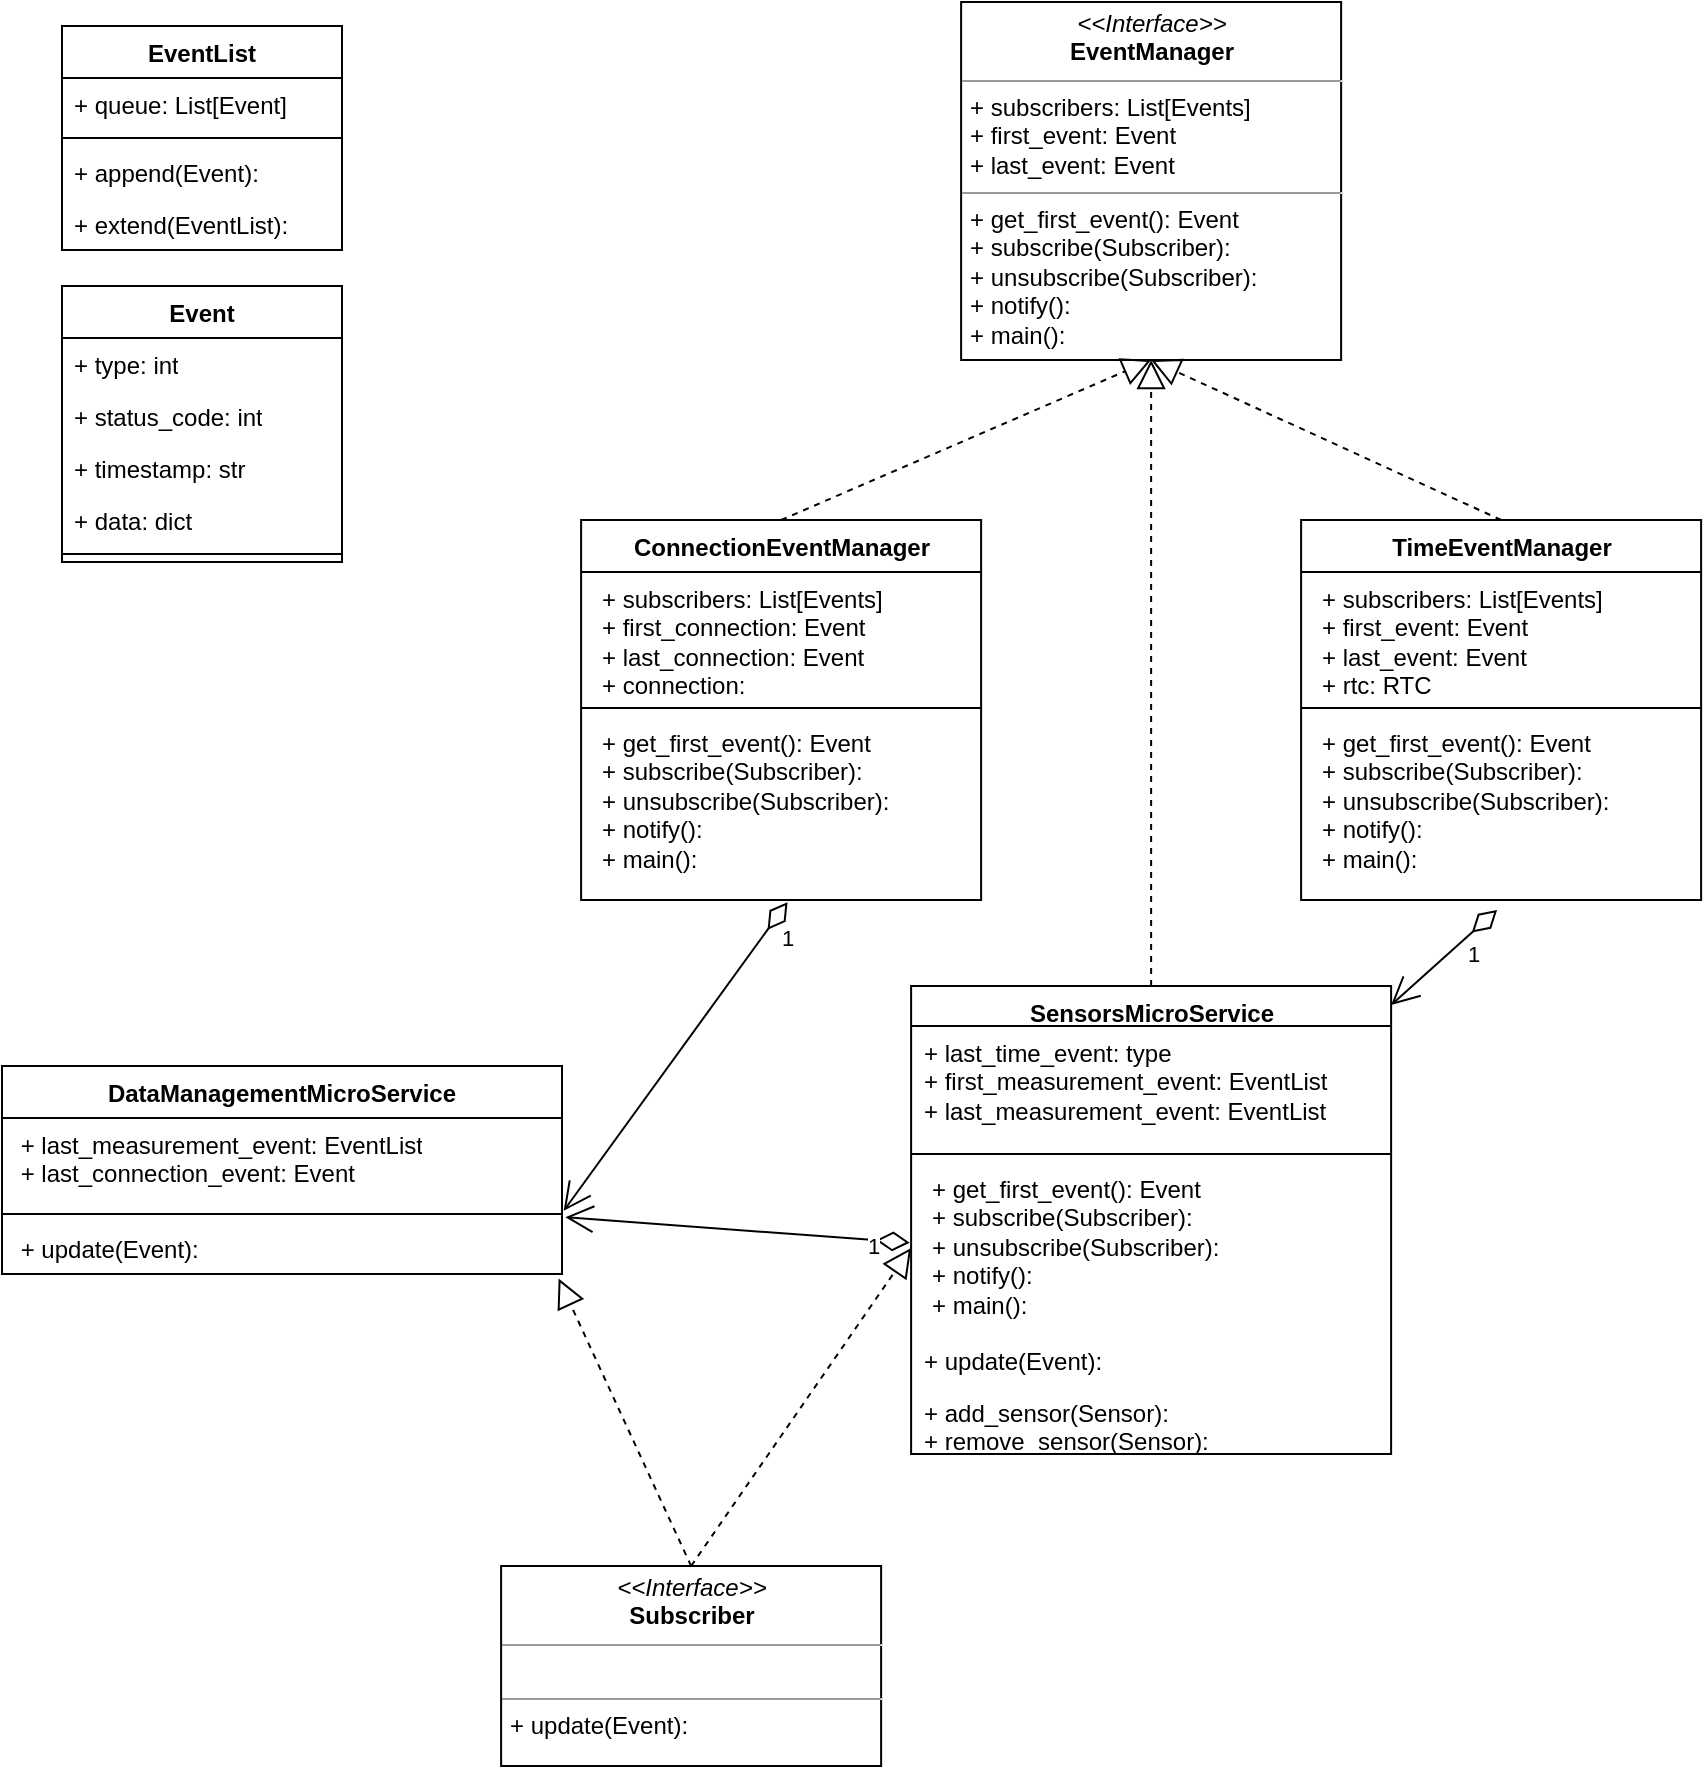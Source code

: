 <mxfile version="22.1.7" type="device">
  <diagram name="Page-1" id="AkYISrHaNfTUQQ3MHmil">
    <mxGraphModel dx="966" dy="693" grid="1" gridSize="10" guides="1" tooltips="1" connect="1" arrows="1" fold="1" page="1" pageScale="1" pageWidth="850" pageHeight="1100" math="0" shadow="0">
      <root>
        <mxCell id="0" />
        <mxCell id="1" parent="0" />
        <mxCell id="Dldf0S_5VanwXCT5Viiu-5" value="&lt;p style=&quot;margin:0px;margin-top:4px;text-align:center;&quot;&gt;&lt;i&gt;&amp;lt;&amp;lt;Interface&amp;gt;&amp;gt;&lt;/i&gt;&lt;br&gt;&lt;b&gt;EventManager&lt;/b&gt;&lt;/p&gt;&lt;hr size=&quot;1&quot;&gt;&lt;p style=&quot;margin:0px;margin-left:4px;&quot;&gt;+ subscribers: List[Events]&lt;br&gt;&lt;/p&gt;&lt;p style=&quot;margin:0px;margin-left:4px;&quot;&gt;+ first_event: Event&lt;br&gt;+ last_event: Event&lt;/p&gt;&lt;hr size=&quot;1&quot;&gt;&lt;p style=&quot;margin:0px;margin-left:4px;&quot;&gt;+ get_first_event(): Event&lt;br&gt;+ subscribe(Subscriber):&amp;nbsp;&lt;br&gt;+ unsubscribe(Subscriber):&amp;nbsp;&lt;br&gt;+ notify():&amp;nbsp;&lt;br&gt;&lt;/p&gt;&lt;p style=&quot;margin:0px;margin-left:4px;&quot;&gt;+ main():&lt;/p&gt;" style="verticalAlign=top;align=left;overflow=fill;fontSize=12;fontFamily=Helvetica;html=1;whiteSpace=wrap;" parent="1" vertex="1">
          <mxGeometry x="479.56" y="48" width="190" height="179" as="geometry" />
        </mxCell>
        <mxCell id="Dldf0S_5VanwXCT5Viiu-6" value="TimeEventManager" style="swimlane;fontStyle=1;align=center;verticalAlign=top;childLayout=stackLayout;horizontal=1;startSize=26;horizontalStack=0;resizeParent=1;resizeParentMax=0;resizeLast=0;collapsible=1;marginBottom=0;whiteSpace=wrap;html=1;" parent="1" vertex="1">
          <mxGeometry x="649.56" y="307" width="200" height="190" as="geometry" />
        </mxCell>
        <mxCell id="Dldf0S_5VanwXCT5Viiu-7" value="&lt;p style=&quot;border-color: var(--border-color); margin: 0px 0px 0px 4px;&quot;&gt;+ subscribers: List[Events]&lt;br style=&quot;border-color: var(--border-color);&quot;&gt;&lt;/p&gt;&lt;p style=&quot;border-color: var(--border-color); margin: 0px 0px 0px 4px;&quot;&gt;+ first_event: Event&lt;br style=&quot;border-color: var(--border-color);&quot;&gt;+ last_event: Event&lt;/p&gt;&lt;p style=&quot;border-color: var(--border-color); margin: 0px 0px 0px 4px;&quot;&gt;+ rtc: RTC&lt;/p&gt;" style="text;strokeColor=none;fillColor=none;align=left;verticalAlign=top;spacingLeft=4;spacingRight=4;overflow=hidden;rotatable=0;points=[[0,0.5],[1,0.5]];portConstraint=eastwest;whiteSpace=wrap;html=1;" parent="Dldf0S_5VanwXCT5Viiu-6" vertex="1">
          <mxGeometry y="26" width="200" height="64" as="geometry" />
        </mxCell>
        <mxCell id="Dldf0S_5VanwXCT5Viiu-8" value="" style="line;strokeWidth=1;fillColor=none;align=left;verticalAlign=middle;spacingTop=-1;spacingLeft=3;spacingRight=3;rotatable=0;labelPosition=right;points=[];portConstraint=eastwest;strokeColor=inherit;" parent="Dldf0S_5VanwXCT5Viiu-6" vertex="1">
          <mxGeometry y="90" width="200" height="8" as="geometry" />
        </mxCell>
        <mxCell id="Dldf0S_5VanwXCT5Viiu-9" value="&lt;p style=&quot;border-color: var(--border-color); margin: 0px 0px 0px 4px;&quot;&gt;+ get_first_event(): Event&lt;br style=&quot;border-color: var(--border-color);&quot;&gt;+ subscribe(Subscriber):&amp;nbsp;&lt;br style=&quot;border-color: var(--border-color);&quot;&gt;+ unsubscribe(Subscriber):&amp;nbsp;&lt;br style=&quot;border-color: var(--border-color);&quot;&gt;+ notify():&amp;nbsp;&lt;br style=&quot;border-color: var(--border-color);&quot;&gt;&lt;/p&gt;&lt;p style=&quot;border-color: var(--border-color); margin: 0px 0px 0px 4px;&quot;&gt;+ main():&lt;/p&gt;" style="text;strokeColor=none;fillColor=none;align=left;verticalAlign=top;spacingLeft=4;spacingRight=4;overflow=hidden;rotatable=0;points=[[0,0.5],[1,0.5]];portConstraint=eastwest;whiteSpace=wrap;html=1;" parent="Dldf0S_5VanwXCT5Viiu-6" vertex="1">
          <mxGeometry y="98" width="200" height="92" as="geometry" />
        </mxCell>
        <mxCell id="Dldf0S_5VanwXCT5Viiu-11" value="" style="endArrow=block;dashed=1;endFill=0;endSize=12;html=1;rounded=0;exitX=0.5;exitY=0;exitDx=0;exitDy=0;entryX=0.5;entryY=1;entryDx=0;entryDy=0;" parent="1" source="Dldf0S_5VanwXCT5Viiu-6" target="Dldf0S_5VanwXCT5Viiu-5" edge="1">
          <mxGeometry width="160" relative="1" as="geometry">
            <mxPoint x="409.56" y="447" as="sourcePoint" />
            <mxPoint x="569.56" y="447" as="targetPoint" />
          </mxGeometry>
        </mxCell>
        <mxCell id="Dldf0S_5VanwXCT5Viiu-16" value="Event" style="swimlane;fontStyle=1;align=center;verticalAlign=top;childLayout=stackLayout;horizontal=1;startSize=26;horizontalStack=0;resizeParent=1;resizeParentMax=0;resizeLast=0;collapsible=1;marginBottom=0;whiteSpace=wrap;html=1;" parent="1" vertex="1">
          <mxGeometry x="30" y="190" width="140" height="138" as="geometry" />
        </mxCell>
        <mxCell id="Dldf0S_5VanwXCT5Viiu-17" value="+ type: int" style="text;strokeColor=none;fillColor=none;align=left;verticalAlign=top;spacingLeft=4;spacingRight=4;overflow=hidden;rotatable=0;points=[[0,0.5],[1,0.5]];portConstraint=eastwest;whiteSpace=wrap;html=1;" parent="Dldf0S_5VanwXCT5Viiu-16" vertex="1">
          <mxGeometry y="26" width="140" height="26" as="geometry" />
        </mxCell>
        <mxCell id="Dldf0S_5VanwXCT5Viiu-20" value="+ status_code: int" style="text;strokeColor=none;fillColor=none;align=left;verticalAlign=top;spacingLeft=4;spacingRight=4;overflow=hidden;rotatable=0;points=[[0,0.5],[1,0.5]];portConstraint=eastwest;whiteSpace=wrap;html=1;" parent="Dldf0S_5VanwXCT5Viiu-16" vertex="1">
          <mxGeometry y="52" width="140" height="26" as="geometry" />
        </mxCell>
        <mxCell id="Dldf0S_5VanwXCT5Viiu-22" value="+ timestamp: str" style="text;strokeColor=none;fillColor=none;align=left;verticalAlign=top;spacingLeft=4;spacingRight=4;overflow=hidden;rotatable=0;points=[[0,0.5],[1,0.5]];portConstraint=eastwest;whiteSpace=wrap;html=1;" parent="Dldf0S_5VanwXCT5Viiu-16" vertex="1">
          <mxGeometry y="78" width="140" height="26" as="geometry" />
        </mxCell>
        <mxCell id="Dldf0S_5VanwXCT5Viiu-21" value="+ data: dict" style="text;strokeColor=none;fillColor=none;align=left;verticalAlign=top;spacingLeft=4;spacingRight=4;overflow=hidden;rotatable=0;points=[[0,0.5],[1,0.5]];portConstraint=eastwest;whiteSpace=wrap;html=1;" parent="Dldf0S_5VanwXCT5Viiu-16" vertex="1">
          <mxGeometry y="104" width="140" height="26" as="geometry" />
        </mxCell>
        <mxCell id="Dldf0S_5VanwXCT5Viiu-18" value="" style="line;strokeWidth=1;fillColor=none;align=left;verticalAlign=middle;spacingTop=-1;spacingLeft=3;spacingRight=3;rotatable=0;labelPosition=right;points=[];portConstraint=eastwest;strokeColor=inherit;" parent="Dldf0S_5VanwXCT5Viiu-16" vertex="1">
          <mxGeometry y="130" width="140" height="8" as="geometry" />
        </mxCell>
        <mxCell id="Dldf0S_5VanwXCT5Viiu-23" value="EventList" style="swimlane;fontStyle=1;align=center;verticalAlign=top;childLayout=stackLayout;horizontal=1;startSize=26;horizontalStack=0;resizeParent=1;resizeParentMax=0;resizeLast=0;collapsible=1;marginBottom=0;whiteSpace=wrap;html=1;" parent="1" vertex="1">
          <mxGeometry x="30" y="60" width="140" height="112" as="geometry" />
        </mxCell>
        <mxCell id="Dldf0S_5VanwXCT5Viiu-24" value="+ queue: List[Event]" style="text;strokeColor=none;fillColor=none;align=left;verticalAlign=top;spacingLeft=4;spacingRight=4;overflow=hidden;rotatable=0;points=[[0,0.5],[1,0.5]];portConstraint=eastwest;whiteSpace=wrap;html=1;" parent="Dldf0S_5VanwXCT5Viiu-23" vertex="1">
          <mxGeometry y="26" width="140" height="26" as="geometry" />
        </mxCell>
        <mxCell id="Dldf0S_5VanwXCT5Viiu-28" value="" style="line;strokeWidth=1;fillColor=none;align=left;verticalAlign=middle;spacingTop=-1;spacingLeft=3;spacingRight=3;rotatable=0;labelPosition=right;points=[];portConstraint=eastwest;strokeColor=inherit;" parent="Dldf0S_5VanwXCT5Viiu-23" vertex="1">
          <mxGeometry y="52" width="140" height="8" as="geometry" />
        </mxCell>
        <mxCell id="Dldf0S_5VanwXCT5Viiu-29" value="+ append(Event):&amp;nbsp;" style="text;strokeColor=none;fillColor=none;align=left;verticalAlign=top;spacingLeft=4;spacingRight=4;overflow=hidden;rotatable=0;points=[[0,0.5],[1,0.5]];portConstraint=eastwest;whiteSpace=wrap;html=1;" parent="Dldf0S_5VanwXCT5Viiu-23" vertex="1">
          <mxGeometry y="60" width="140" height="26" as="geometry" />
        </mxCell>
        <mxCell id="Dldf0S_5VanwXCT5Viiu-30" value="+ extend(EventList):&amp;nbsp;" style="text;strokeColor=none;fillColor=none;align=left;verticalAlign=top;spacingLeft=4;spacingRight=4;overflow=hidden;rotatable=0;points=[[0,0.5],[1,0.5]];portConstraint=eastwest;whiteSpace=wrap;html=1;" parent="Dldf0S_5VanwXCT5Viiu-23" vertex="1">
          <mxGeometry y="86" width="140" height="26" as="geometry" />
        </mxCell>
        <mxCell id="Dldf0S_5VanwXCT5Viiu-35" value="&lt;p style=&quot;margin:0px;margin-top:4px;text-align:center;&quot;&gt;&lt;i&gt;&amp;lt;&amp;lt;Interface&amp;gt;&amp;gt;&lt;/i&gt;&lt;br&gt;&lt;b&gt;Subscriber&lt;/b&gt;&lt;/p&gt;&lt;hr size=&quot;1&quot;&gt;&lt;p style=&quot;margin:0px;margin-left:4px;&quot;&gt;&lt;br&gt;&lt;/p&gt;&lt;hr size=&quot;1&quot;&gt;&lt;p style=&quot;margin:0px;margin-left:4px;&quot;&gt;+ update(Event):&lt;br&gt;&lt;/p&gt;" style="verticalAlign=top;align=left;overflow=fill;fontSize=12;fontFamily=Helvetica;html=1;whiteSpace=wrap;" parent="1" vertex="1">
          <mxGeometry x="249.56" y="830" width="190" height="100" as="geometry" />
        </mxCell>
        <mxCell id="Dldf0S_5VanwXCT5Viiu-36" value="ConnectionEventManager" style="swimlane;fontStyle=1;align=center;verticalAlign=top;childLayout=stackLayout;horizontal=1;startSize=26;horizontalStack=0;resizeParent=1;resizeParentMax=0;resizeLast=0;collapsible=1;marginBottom=0;whiteSpace=wrap;html=1;" parent="1" vertex="1">
          <mxGeometry x="289.56" y="307" width="200" height="190" as="geometry" />
        </mxCell>
        <mxCell id="Dldf0S_5VanwXCT5Viiu-37" value="&lt;p style=&quot;border-color: var(--border-color); margin: 0px 0px 0px 4px;&quot;&gt;+ subscribers: List[Events]&lt;br style=&quot;border-color: var(--border-color);&quot;&gt;&lt;/p&gt;&lt;p style=&quot;border-color: var(--border-color); margin: 0px 0px 0px 4px;&quot;&gt;+ first_connection: Event&lt;br style=&quot;border-color: var(--border-color);&quot;&gt;+ last_connection: Event&lt;/p&gt;&lt;p style=&quot;border-color: var(--border-color); margin: 0px 0px 0px 4px;&quot;&gt;+ connection:&lt;/p&gt;" style="text;strokeColor=none;fillColor=none;align=left;verticalAlign=top;spacingLeft=4;spacingRight=4;overflow=hidden;rotatable=0;points=[[0,0.5],[1,0.5]];portConstraint=eastwest;whiteSpace=wrap;html=1;" parent="Dldf0S_5VanwXCT5Viiu-36" vertex="1">
          <mxGeometry y="26" width="200" height="64" as="geometry" />
        </mxCell>
        <mxCell id="Dldf0S_5VanwXCT5Viiu-38" value="" style="line;strokeWidth=1;fillColor=none;align=left;verticalAlign=middle;spacingTop=-1;spacingLeft=3;spacingRight=3;rotatable=0;labelPosition=right;points=[];portConstraint=eastwest;strokeColor=inherit;" parent="Dldf0S_5VanwXCT5Viiu-36" vertex="1">
          <mxGeometry y="90" width="200" height="8" as="geometry" />
        </mxCell>
        <mxCell id="Dldf0S_5VanwXCT5Viiu-39" value="&lt;p style=&quot;border-color: var(--border-color); margin: 0px 0px 0px 4px;&quot;&gt;+ get_first_event(): Event&lt;br style=&quot;border-color: var(--border-color);&quot;&gt;+ subscribe(Subscriber):&amp;nbsp;&lt;br style=&quot;border-color: var(--border-color);&quot;&gt;+ unsubscribe(Subscriber):&amp;nbsp;&lt;br style=&quot;border-color: var(--border-color);&quot;&gt;+ notify():&amp;nbsp;&lt;br style=&quot;border-color: var(--border-color);&quot;&gt;&lt;/p&gt;&lt;p style=&quot;border-color: var(--border-color); margin: 0px 0px 0px 4px;&quot;&gt;+ main():&lt;/p&gt;" style="text;strokeColor=none;fillColor=none;align=left;verticalAlign=top;spacingLeft=4;spacingRight=4;overflow=hidden;rotatable=0;points=[[0,0.5],[1,0.5]];portConstraint=eastwest;whiteSpace=wrap;html=1;" parent="Dldf0S_5VanwXCT5Viiu-36" vertex="1">
          <mxGeometry y="98" width="200" height="92" as="geometry" />
        </mxCell>
        <mxCell id="Dldf0S_5VanwXCT5Viiu-41" value="" style="endArrow=block;dashed=1;endFill=0;endSize=12;html=1;rounded=0;exitX=0.5;exitY=0;exitDx=0;exitDy=0;entryX=0.5;entryY=1;entryDx=0;entryDy=0;" parent="1" source="Dldf0S_5VanwXCT5Viiu-36" target="Dldf0S_5VanwXCT5Viiu-5" edge="1">
          <mxGeometry width="160" relative="1" as="geometry">
            <mxPoint x="554.56" y="287" as="sourcePoint" />
            <mxPoint x="379.56" y="207" as="targetPoint" />
          </mxGeometry>
        </mxCell>
        <mxCell id="Dldf0S_5VanwXCT5Viiu-42" value="SensorsMicroService" style="swimlane;fontStyle=1;align=center;verticalAlign=top;childLayout=stackLayout;horizontal=1;startSize=20;horizontalStack=0;resizeParent=1;resizeParentMax=0;resizeLast=0;collapsible=1;marginBottom=0;whiteSpace=wrap;html=1;" parent="1" vertex="1">
          <mxGeometry x="454.56" y="540" width="240" height="234" as="geometry" />
        </mxCell>
        <mxCell id="Dldf0S_5VanwXCT5Viiu-43" value="+ last_time_event: type&lt;br&gt;+ first_measurement_event: EventList&lt;br&gt;+ last_measurement_event: EventList" style="text;strokeColor=none;fillColor=none;align=left;verticalAlign=top;spacingLeft=4;spacingRight=4;overflow=hidden;rotatable=0;points=[[0,0.5],[1,0.5]];portConstraint=eastwest;whiteSpace=wrap;html=1;" parent="Dldf0S_5VanwXCT5Viiu-42" vertex="1">
          <mxGeometry y="20" width="240" height="60" as="geometry" />
        </mxCell>
        <mxCell id="Dldf0S_5VanwXCT5Viiu-44" value="" style="line;strokeWidth=1;fillColor=none;align=left;verticalAlign=middle;spacingTop=-1;spacingLeft=3;spacingRight=3;rotatable=0;labelPosition=right;points=[];portConstraint=eastwest;strokeColor=inherit;" parent="Dldf0S_5VanwXCT5Viiu-42" vertex="1">
          <mxGeometry y="80" width="240" height="8" as="geometry" />
        </mxCell>
        <mxCell id="Dldf0S_5VanwXCT5Viiu-45" value="&lt;p style=&quot;border-color: var(--border-color); margin: 0px 0px 0px 4px;&quot;&gt;+ get_first_event(): Event&lt;br style=&quot;border-color: var(--border-color);&quot;&gt;+ subscribe(Subscriber):&amp;nbsp;&lt;br style=&quot;border-color: var(--border-color);&quot;&gt;+ unsubscribe(Subscriber):&amp;nbsp;&lt;br style=&quot;border-color: var(--border-color);&quot;&gt;+ notify():&amp;nbsp;&lt;br style=&quot;border-color: var(--border-color);&quot;&gt;&lt;/p&gt;&lt;p style=&quot;border-color: var(--border-color); margin: 0px 0px 0px 4px;&quot;&gt;+ main():&lt;/p&gt;" style="text;strokeColor=none;fillColor=none;align=left;verticalAlign=top;spacingLeft=4;spacingRight=4;overflow=hidden;rotatable=0;points=[[0,0.5],[1,0.5]];portConstraint=eastwest;whiteSpace=wrap;html=1;" parent="Dldf0S_5VanwXCT5Viiu-42" vertex="1">
          <mxGeometry y="88" width="240" height="86" as="geometry" />
        </mxCell>
        <mxCell id="Dldf0S_5VanwXCT5Viiu-47" value="+ update(Event):&amp;nbsp;" style="text;strokeColor=none;fillColor=none;align=left;verticalAlign=top;spacingLeft=4;spacingRight=4;overflow=hidden;rotatable=0;points=[[0,0.5],[1,0.5]];portConstraint=eastwest;whiteSpace=wrap;html=1;" parent="Dldf0S_5VanwXCT5Viiu-42" vertex="1">
          <mxGeometry y="174" width="240" height="26" as="geometry" />
        </mxCell>
        <mxCell id="Dldf0S_5VanwXCT5Viiu-48" value="+ add_sensor(Sensor):&amp;nbsp;&lt;br&gt;+ remove_sensor(Sensor):" style="text;strokeColor=none;fillColor=none;align=left;verticalAlign=top;spacingLeft=4;spacingRight=4;overflow=hidden;rotatable=0;points=[[0,0.5],[1,0.5]];portConstraint=eastwest;whiteSpace=wrap;html=1;" parent="Dldf0S_5VanwXCT5Viiu-42" vertex="1">
          <mxGeometry y="200" width="240" height="34" as="geometry" />
        </mxCell>
        <mxCell id="Dldf0S_5VanwXCT5Viiu-46" value="" style="endArrow=block;dashed=1;endFill=0;endSize=12;html=1;rounded=0;exitX=0.5;exitY=0;exitDx=0;exitDy=0;entryX=0;entryY=0.5;entryDx=0;entryDy=0;" parent="1" source="Dldf0S_5VanwXCT5Viiu-35" target="Dldf0S_5VanwXCT5Viiu-45" edge="1">
          <mxGeometry width="160" relative="1" as="geometry">
            <mxPoint x="1167.06" y="638" as="sourcePoint" />
            <mxPoint x="1272.06" y="558" as="targetPoint" />
          </mxGeometry>
        </mxCell>
        <mxCell id="Dldf0S_5VanwXCT5Viiu-49" value="1" style="endArrow=open;html=1;endSize=12;startArrow=diamondThin;startSize=14;startFill=0;align=left;verticalAlign=bottom;rounded=0;exitX=0.49;exitY=1.054;exitDx=0;exitDy=0;exitPerimeter=0;" parent="1" source="Dldf0S_5VanwXCT5Viiu-9" target="Dldf0S_5VanwXCT5Viiu-42" edge="1">
          <mxGeometry x="-0.066" y="12" relative="1" as="geometry">
            <mxPoint x="639.56" y="648" as="sourcePoint" />
            <mxPoint x="799.56" y="648" as="targetPoint" />
            <mxPoint as="offset" />
          </mxGeometry>
        </mxCell>
        <mxCell id="Dldf0S_5VanwXCT5Viiu-52" value="" style="endArrow=block;dashed=1;endFill=0;endSize=12;html=1;rounded=0;exitX=0.5;exitY=0;exitDx=0;exitDy=0;" parent="1" source="Dldf0S_5VanwXCT5Viiu-42" edge="1" target="Dldf0S_5VanwXCT5Viiu-5">
          <mxGeometry width="160" relative="1" as="geometry">
            <mxPoint x="569.56" y="508" as="sourcePoint" />
            <mxPoint x="589.56" y="280" as="targetPoint" />
          </mxGeometry>
        </mxCell>
        <mxCell id="0JNctuInKH2-LKgJxgL8-2" value="DataManagementMicroService" style="swimlane;fontStyle=1;align=center;verticalAlign=top;childLayout=stackLayout;horizontal=1;startSize=26;horizontalStack=0;resizeParent=1;resizeParentMax=0;resizeLast=0;collapsible=1;marginBottom=0;whiteSpace=wrap;html=1;" vertex="1" parent="1">
          <mxGeometry y="580" width="280" height="104" as="geometry" />
        </mxCell>
        <mxCell id="0JNctuInKH2-LKgJxgL8-3" value="&lt;p style=&quot;border-color: var(--border-color); margin: 0px 0px 0px 4px;&quot;&gt;&lt;/p&gt;&amp;nbsp;+ last_measurement_event: EventList&lt;br&gt;&amp;nbsp;+ last_connection_event: Event&amp;nbsp;&lt;br&gt;&lt;p style=&quot;border-color: var(--border-color); margin: 0px 0px 0px 4px;&quot;&gt;&lt;br&gt;&lt;/p&gt;" style="text;strokeColor=none;fillColor=none;align=left;verticalAlign=top;spacingLeft=4;spacingRight=4;overflow=hidden;rotatable=0;points=[[0,0.5],[1,0.5]];portConstraint=eastwest;whiteSpace=wrap;html=1;" vertex="1" parent="0JNctuInKH2-LKgJxgL8-2">
          <mxGeometry y="26" width="280" height="44" as="geometry" />
        </mxCell>
        <mxCell id="0JNctuInKH2-LKgJxgL8-4" value="" style="line;strokeWidth=1;fillColor=none;align=left;verticalAlign=middle;spacingTop=-1;spacingLeft=3;spacingRight=3;rotatable=0;labelPosition=right;points=[];portConstraint=eastwest;strokeColor=inherit;" vertex="1" parent="0JNctuInKH2-LKgJxgL8-2">
          <mxGeometry y="70" width="280" height="8" as="geometry" />
        </mxCell>
        <mxCell id="0JNctuInKH2-LKgJxgL8-10" value="&amp;nbsp;+ update(Event):&amp;nbsp;" style="text;strokeColor=none;fillColor=none;align=left;verticalAlign=top;spacingLeft=4;spacingRight=4;overflow=hidden;rotatable=0;points=[[0,0.5],[1,0.5]];portConstraint=eastwest;whiteSpace=wrap;html=1;" vertex="1" parent="0JNctuInKH2-LKgJxgL8-2">
          <mxGeometry y="78" width="280" height="26" as="geometry" />
        </mxCell>
        <mxCell id="0JNctuInKH2-LKgJxgL8-7" value="" style="endArrow=block;dashed=1;endFill=0;endSize=12;html=1;rounded=0;exitX=0.5;exitY=0;exitDx=0;exitDy=0;entryX=0.994;entryY=1.088;entryDx=0;entryDy=0;entryPerimeter=0;" edge="1" parent="1" source="Dldf0S_5VanwXCT5Viiu-35" target="0JNctuInKH2-LKgJxgL8-10">
          <mxGeometry width="160" relative="1" as="geometry">
            <mxPoint x="279.56" y="660" as="sourcePoint" />
            <mxPoint x="280.84" y="708.48" as="targetPoint" />
          </mxGeometry>
        </mxCell>
        <mxCell id="0JNctuInKH2-LKgJxgL8-8" value="1" style="endArrow=open;html=1;endSize=12;startArrow=diamondThin;startSize=14;startFill=0;align=left;verticalAlign=bottom;rounded=0;exitX=0.516;exitY=1.012;exitDx=0;exitDy=0;exitPerimeter=0;entryX=1.003;entryY=1.055;entryDx=0;entryDy=0;entryPerimeter=0;" edge="1" parent="1" source="Dldf0S_5VanwXCT5Viiu-39" target="0JNctuInKH2-LKgJxgL8-3">
          <mxGeometry x="-0.737" y="12" relative="1" as="geometry">
            <mxPoint x="120" y="560" as="sourcePoint" />
            <mxPoint x="280" y="560" as="targetPoint" />
            <mxPoint as="offset" />
          </mxGeometry>
        </mxCell>
        <mxCell id="0JNctuInKH2-LKgJxgL8-9" value="1" style="endArrow=open;html=1;endSize=12;startArrow=diamondThin;startSize=14;startFill=0;align=left;verticalAlign=bottom;rounded=0;entryX=1.006;entryY=-0.093;entryDx=0;entryDy=0;entryPerimeter=0;exitX=-0.003;exitY=0.469;exitDx=0;exitDy=0;exitPerimeter=0;" edge="1" parent="1" source="Dldf0S_5VanwXCT5Viiu-45" target="0JNctuInKH2-LKgJxgL8-10">
          <mxGeometry x="-0.737" y="12" relative="1" as="geometry">
            <mxPoint x="401" y="510" as="sourcePoint" />
            <mxPoint x="279.72" y="668.092" as="targetPoint" />
            <mxPoint as="offset" />
          </mxGeometry>
        </mxCell>
      </root>
    </mxGraphModel>
  </diagram>
</mxfile>
